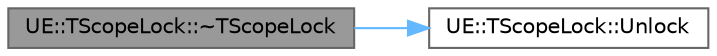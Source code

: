 digraph "UE::TScopeLock::~TScopeLock"
{
 // INTERACTIVE_SVG=YES
 // LATEX_PDF_SIZE
  bgcolor="transparent";
  edge [fontname=Helvetica,fontsize=10,labelfontname=Helvetica,labelfontsize=10];
  node [fontname=Helvetica,fontsize=10,shape=box,height=0.2,width=0.4];
  rankdir="LR";
  Node1 [id="Node000001",label="UE::TScopeLock::~TScopeLock",height=0.2,width=0.4,color="gray40", fillcolor="grey60", style="filled", fontcolor="black",tooltip=" "];
  Node1 -> Node2 [id="edge1_Node000001_Node000002",color="steelblue1",style="solid",tooltip=" "];
  Node2 [id="Node000002",label="UE::TScopeLock::Unlock",height=0.2,width=0.4,color="grey40", fillcolor="white", style="filled",URL="$da/da9/classUE_1_1TScopeLock.html#aa8acb6cc7f1d61ff7718ee08f93e14d7",tooltip=" "];
}
